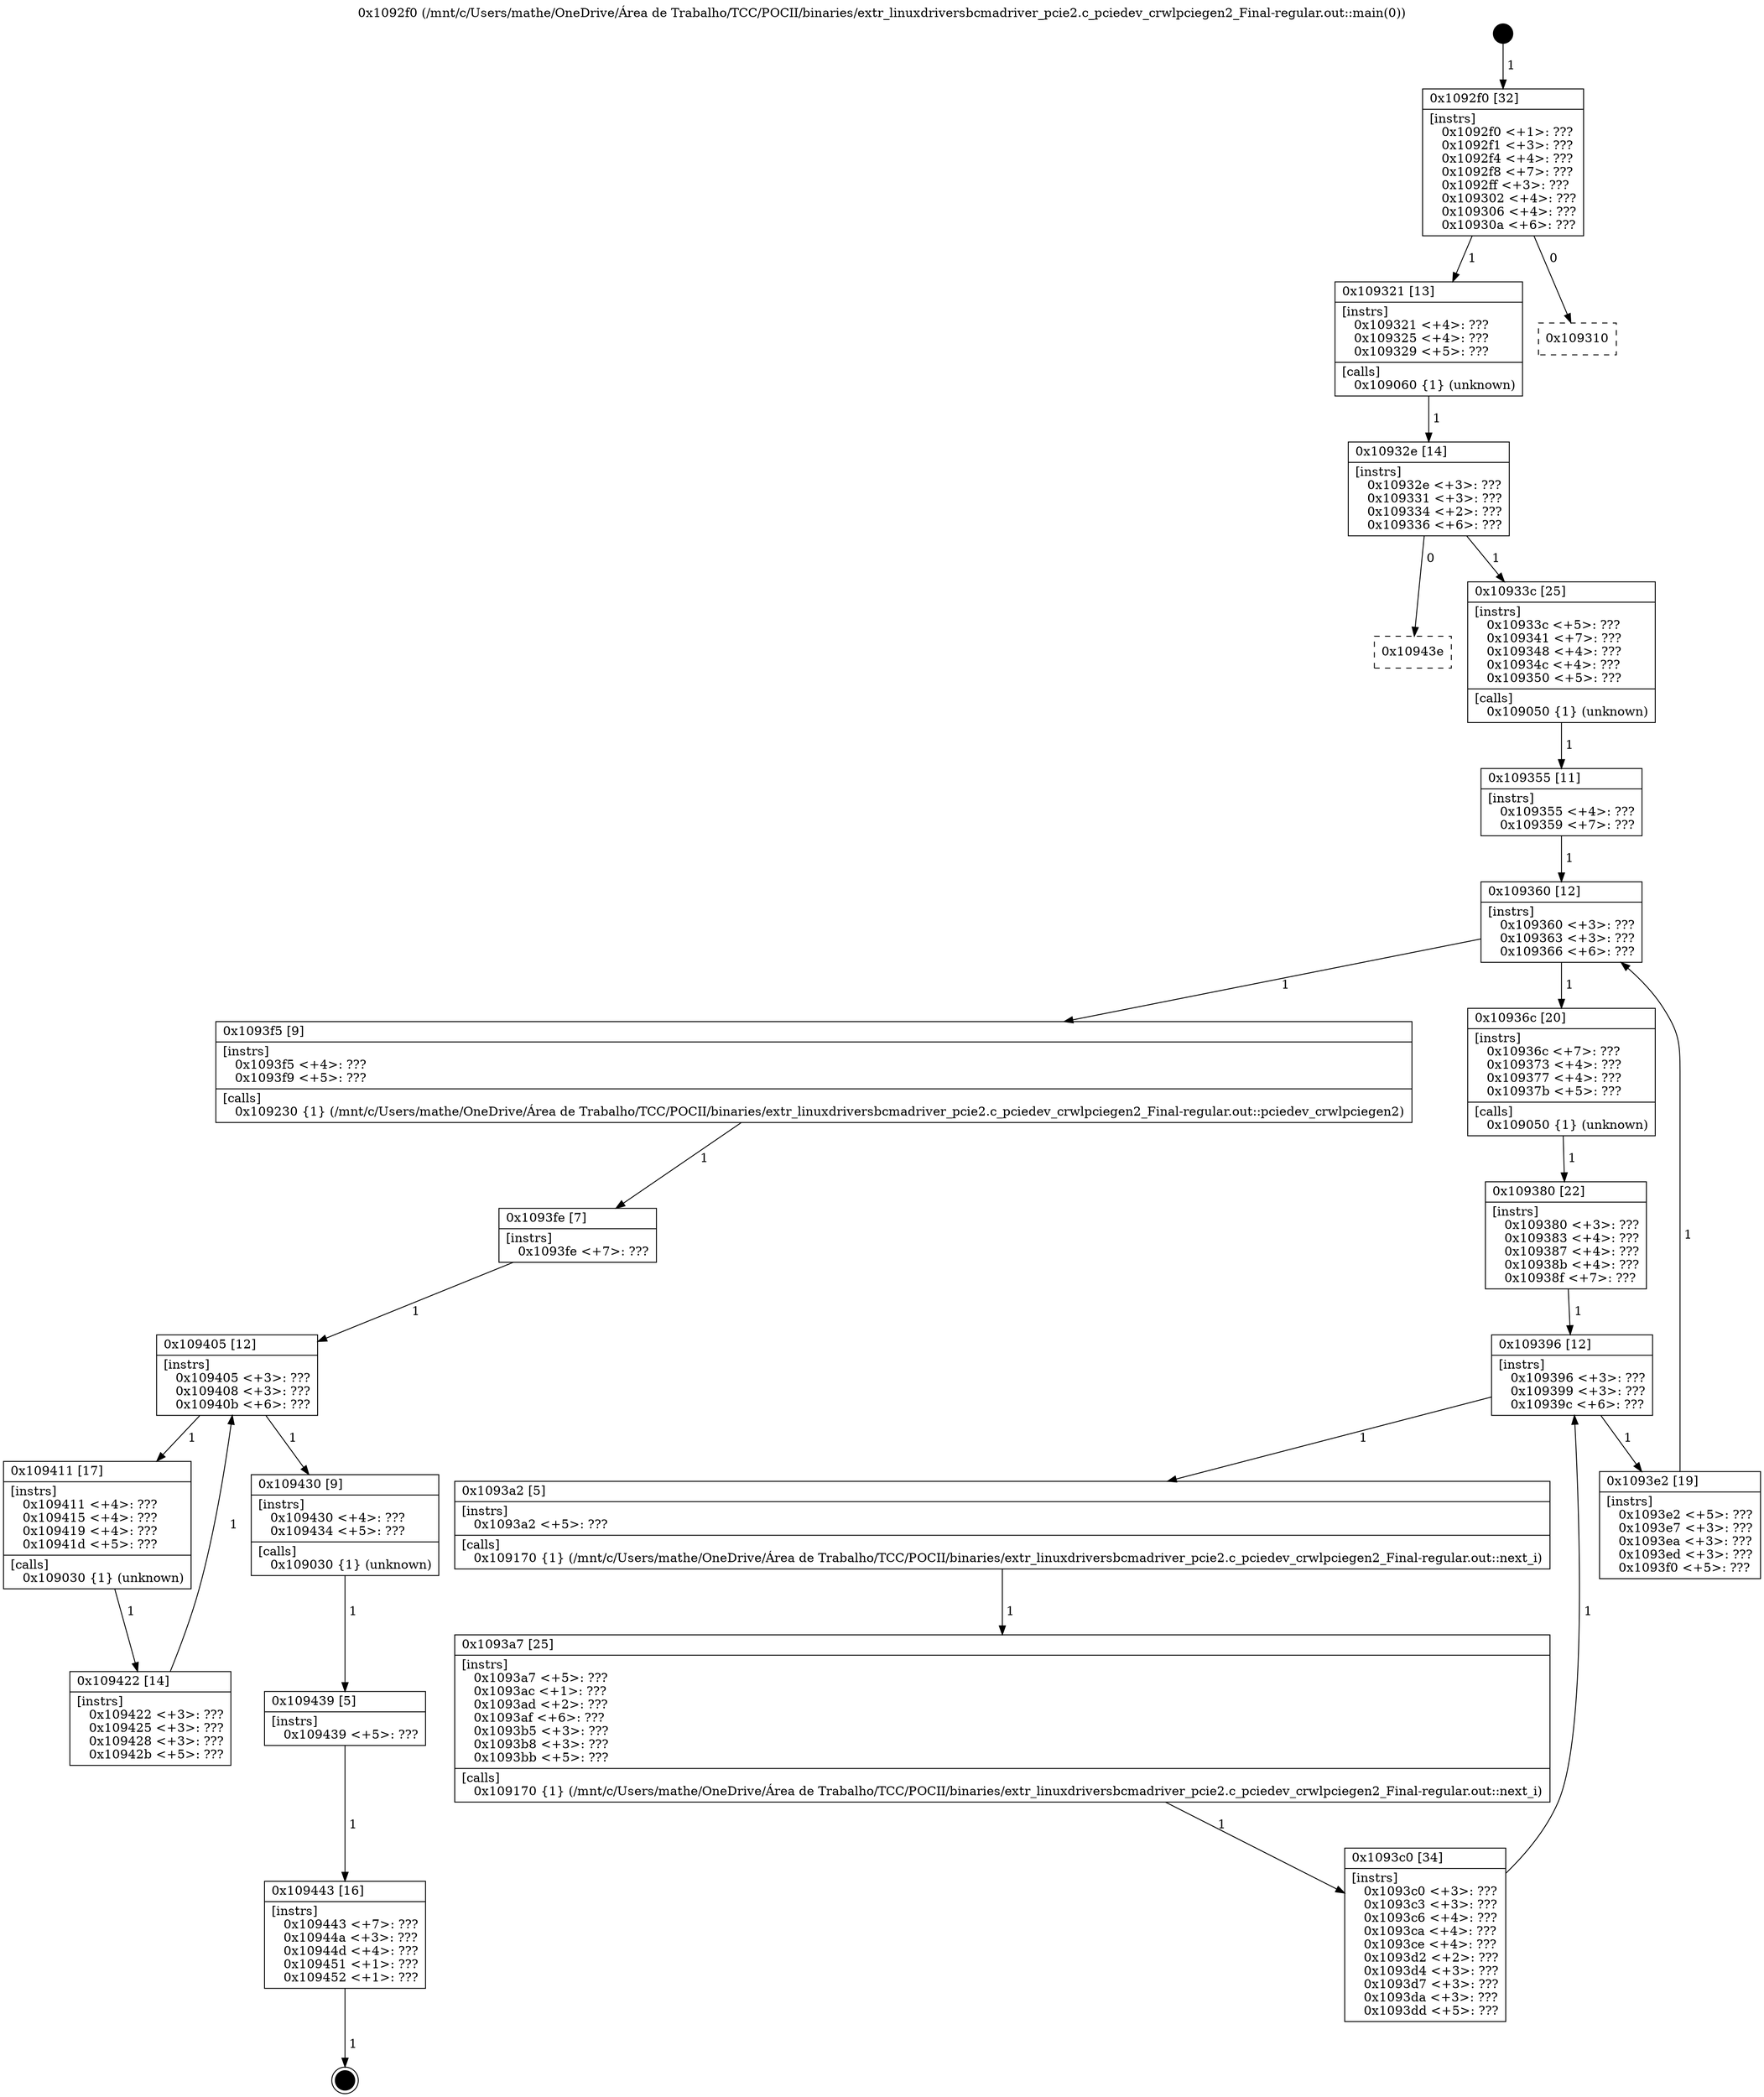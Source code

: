 digraph "0x1092f0" {
  label = "0x1092f0 (/mnt/c/Users/mathe/OneDrive/Área de Trabalho/TCC/POCII/binaries/extr_linuxdriversbcmadriver_pcie2.c_pciedev_crwlpciegen2_Final-regular.out::main(0))"
  labelloc = "t"
  node[shape=record]

  Entry [label="",width=0.3,height=0.3,shape=circle,fillcolor=black,style=filled]
  "0x1092f0" [label="{
     0x1092f0 [32]\l
     | [instrs]\l
     &nbsp;&nbsp;0x1092f0 \<+1\>: ???\l
     &nbsp;&nbsp;0x1092f1 \<+3\>: ???\l
     &nbsp;&nbsp;0x1092f4 \<+4\>: ???\l
     &nbsp;&nbsp;0x1092f8 \<+7\>: ???\l
     &nbsp;&nbsp;0x1092ff \<+3\>: ???\l
     &nbsp;&nbsp;0x109302 \<+4\>: ???\l
     &nbsp;&nbsp;0x109306 \<+4\>: ???\l
     &nbsp;&nbsp;0x10930a \<+6\>: ???\l
  }"]
  "0x109321" [label="{
     0x109321 [13]\l
     | [instrs]\l
     &nbsp;&nbsp;0x109321 \<+4\>: ???\l
     &nbsp;&nbsp;0x109325 \<+4\>: ???\l
     &nbsp;&nbsp;0x109329 \<+5\>: ???\l
     | [calls]\l
     &nbsp;&nbsp;0x109060 \{1\} (unknown)\l
  }"]
  "0x109310" [label="{
     0x109310\l
  }", style=dashed]
  "0x10932e" [label="{
     0x10932e [14]\l
     | [instrs]\l
     &nbsp;&nbsp;0x10932e \<+3\>: ???\l
     &nbsp;&nbsp;0x109331 \<+3\>: ???\l
     &nbsp;&nbsp;0x109334 \<+2\>: ???\l
     &nbsp;&nbsp;0x109336 \<+6\>: ???\l
  }"]
  "0x10943e" [label="{
     0x10943e\l
  }", style=dashed]
  "0x10933c" [label="{
     0x10933c [25]\l
     | [instrs]\l
     &nbsp;&nbsp;0x10933c \<+5\>: ???\l
     &nbsp;&nbsp;0x109341 \<+7\>: ???\l
     &nbsp;&nbsp;0x109348 \<+4\>: ???\l
     &nbsp;&nbsp;0x10934c \<+4\>: ???\l
     &nbsp;&nbsp;0x109350 \<+5\>: ???\l
     | [calls]\l
     &nbsp;&nbsp;0x109050 \{1\} (unknown)\l
  }"]
  Exit [label="",width=0.3,height=0.3,shape=circle,fillcolor=black,style=filled,peripheries=2]
  "0x109360" [label="{
     0x109360 [12]\l
     | [instrs]\l
     &nbsp;&nbsp;0x109360 \<+3\>: ???\l
     &nbsp;&nbsp;0x109363 \<+3\>: ???\l
     &nbsp;&nbsp;0x109366 \<+6\>: ???\l
  }"]
  "0x1093f5" [label="{
     0x1093f5 [9]\l
     | [instrs]\l
     &nbsp;&nbsp;0x1093f5 \<+4\>: ???\l
     &nbsp;&nbsp;0x1093f9 \<+5\>: ???\l
     | [calls]\l
     &nbsp;&nbsp;0x109230 \{1\} (/mnt/c/Users/mathe/OneDrive/Área de Trabalho/TCC/POCII/binaries/extr_linuxdriversbcmadriver_pcie2.c_pciedev_crwlpciegen2_Final-regular.out::pciedev_crwlpciegen2)\l
  }"]
  "0x10936c" [label="{
     0x10936c [20]\l
     | [instrs]\l
     &nbsp;&nbsp;0x10936c \<+7\>: ???\l
     &nbsp;&nbsp;0x109373 \<+4\>: ???\l
     &nbsp;&nbsp;0x109377 \<+4\>: ???\l
     &nbsp;&nbsp;0x10937b \<+5\>: ???\l
     | [calls]\l
     &nbsp;&nbsp;0x109050 \{1\} (unknown)\l
  }"]
  "0x109396" [label="{
     0x109396 [12]\l
     | [instrs]\l
     &nbsp;&nbsp;0x109396 \<+3\>: ???\l
     &nbsp;&nbsp;0x109399 \<+3\>: ???\l
     &nbsp;&nbsp;0x10939c \<+6\>: ???\l
  }"]
  "0x1093e2" [label="{
     0x1093e2 [19]\l
     | [instrs]\l
     &nbsp;&nbsp;0x1093e2 \<+5\>: ???\l
     &nbsp;&nbsp;0x1093e7 \<+3\>: ???\l
     &nbsp;&nbsp;0x1093ea \<+3\>: ???\l
     &nbsp;&nbsp;0x1093ed \<+3\>: ???\l
     &nbsp;&nbsp;0x1093f0 \<+5\>: ???\l
  }"]
  "0x1093a2" [label="{
     0x1093a2 [5]\l
     | [instrs]\l
     &nbsp;&nbsp;0x1093a2 \<+5\>: ???\l
     | [calls]\l
     &nbsp;&nbsp;0x109170 \{1\} (/mnt/c/Users/mathe/OneDrive/Área de Trabalho/TCC/POCII/binaries/extr_linuxdriversbcmadriver_pcie2.c_pciedev_crwlpciegen2_Final-regular.out::next_i)\l
  }"]
  "0x1093a7" [label="{
     0x1093a7 [25]\l
     | [instrs]\l
     &nbsp;&nbsp;0x1093a7 \<+5\>: ???\l
     &nbsp;&nbsp;0x1093ac \<+1\>: ???\l
     &nbsp;&nbsp;0x1093ad \<+2\>: ???\l
     &nbsp;&nbsp;0x1093af \<+6\>: ???\l
     &nbsp;&nbsp;0x1093b5 \<+3\>: ???\l
     &nbsp;&nbsp;0x1093b8 \<+3\>: ???\l
     &nbsp;&nbsp;0x1093bb \<+5\>: ???\l
     | [calls]\l
     &nbsp;&nbsp;0x109170 \{1\} (/mnt/c/Users/mathe/OneDrive/Área de Trabalho/TCC/POCII/binaries/extr_linuxdriversbcmadriver_pcie2.c_pciedev_crwlpciegen2_Final-regular.out::next_i)\l
  }"]
  "0x1093c0" [label="{
     0x1093c0 [34]\l
     | [instrs]\l
     &nbsp;&nbsp;0x1093c0 \<+3\>: ???\l
     &nbsp;&nbsp;0x1093c3 \<+3\>: ???\l
     &nbsp;&nbsp;0x1093c6 \<+4\>: ???\l
     &nbsp;&nbsp;0x1093ca \<+4\>: ???\l
     &nbsp;&nbsp;0x1093ce \<+4\>: ???\l
     &nbsp;&nbsp;0x1093d2 \<+2\>: ???\l
     &nbsp;&nbsp;0x1093d4 \<+3\>: ???\l
     &nbsp;&nbsp;0x1093d7 \<+3\>: ???\l
     &nbsp;&nbsp;0x1093da \<+3\>: ???\l
     &nbsp;&nbsp;0x1093dd \<+5\>: ???\l
  }"]
  "0x109380" [label="{
     0x109380 [22]\l
     | [instrs]\l
     &nbsp;&nbsp;0x109380 \<+3\>: ???\l
     &nbsp;&nbsp;0x109383 \<+4\>: ???\l
     &nbsp;&nbsp;0x109387 \<+4\>: ???\l
     &nbsp;&nbsp;0x10938b \<+4\>: ???\l
     &nbsp;&nbsp;0x10938f \<+7\>: ???\l
  }"]
  "0x109443" [label="{
     0x109443 [16]\l
     | [instrs]\l
     &nbsp;&nbsp;0x109443 \<+7\>: ???\l
     &nbsp;&nbsp;0x10944a \<+3\>: ???\l
     &nbsp;&nbsp;0x10944d \<+4\>: ???\l
     &nbsp;&nbsp;0x109451 \<+1\>: ???\l
     &nbsp;&nbsp;0x109452 \<+1\>: ???\l
  }"]
  "0x109355" [label="{
     0x109355 [11]\l
     | [instrs]\l
     &nbsp;&nbsp;0x109355 \<+4\>: ???\l
     &nbsp;&nbsp;0x109359 \<+7\>: ???\l
  }"]
  "0x109405" [label="{
     0x109405 [12]\l
     | [instrs]\l
     &nbsp;&nbsp;0x109405 \<+3\>: ???\l
     &nbsp;&nbsp;0x109408 \<+3\>: ???\l
     &nbsp;&nbsp;0x10940b \<+6\>: ???\l
  }"]
  "0x109430" [label="{
     0x109430 [9]\l
     | [instrs]\l
     &nbsp;&nbsp;0x109430 \<+4\>: ???\l
     &nbsp;&nbsp;0x109434 \<+5\>: ???\l
     | [calls]\l
     &nbsp;&nbsp;0x109030 \{1\} (unknown)\l
  }"]
  "0x109411" [label="{
     0x109411 [17]\l
     | [instrs]\l
     &nbsp;&nbsp;0x109411 \<+4\>: ???\l
     &nbsp;&nbsp;0x109415 \<+4\>: ???\l
     &nbsp;&nbsp;0x109419 \<+4\>: ???\l
     &nbsp;&nbsp;0x10941d \<+5\>: ???\l
     | [calls]\l
     &nbsp;&nbsp;0x109030 \{1\} (unknown)\l
  }"]
  "0x109422" [label="{
     0x109422 [14]\l
     | [instrs]\l
     &nbsp;&nbsp;0x109422 \<+3\>: ???\l
     &nbsp;&nbsp;0x109425 \<+3\>: ???\l
     &nbsp;&nbsp;0x109428 \<+3\>: ???\l
     &nbsp;&nbsp;0x10942b \<+5\>: ???\l
  }"]
  "0x1093fe" [label="{
     0x1093fe [7]\l
     | [instrs]\l
     &nbsp;&nbsp;0x1093fe \<+7\>: ???\l
  }"]
  "0x109439" [label="{
     0x109439 [5]\l
     | [instrs]\l
     &nbsp;&nbsp;0x109439 \<+5\>: ???\l
  }"]
  Entry -> "0x1092f0" [label=" 1"]
  "0x1092f0" -> "0x109321" [label=" 1"]
  "0x1092f0" -> "0x109310" [label=" 0"]
  "0x109321" -> "0x10932e" [label=" 1"]
  "0x10932e" -> "0x10943e" [label=" 0"]
  "0x10932e" -> "0x10933c" [label=" 1"]
  "0x109443" -> Exit [label=" 1"]
  "0x10933c" -> "0x109355" [label=" 1"]
  "0x109360" -> "0x1093f5" [label=" 1"]
  "0x109360" -> "0x10936c" [label=" 1"]
  "0x10936c" -> "0x109380" [label=" 1"]
  "0x109396" -> "0x1093e2" [label=" 1"]
  "0x109396" -> "0x1093a2" [label=" 1"]
  "0x1093a2" -> "0x1093a7" [label=" 1"]
  "0x1093a7" -> "0x1093c0" [label=" 1"]
  "0x109380" -> "0x109396" [label=" 1"]
  "0x1093c0" -> "0x109396" [label=" 1"]
  "0x109439" -> "0x109443" [label=" 1"]
  "0x109355" -> "0x109360" [label=" 1"]
  "0x1093e2" -> "0x109360" [label=" 1"]
  "0x1093f5" -> "0x1093fe" [label=" 1"]
  "0x109405" -> "0x109430" [label=" 1"]
  "0x109405" -> "0x109411" [label=" 1"]
  "0x109411" -> "0x109422" [label=" 1"]
  "0x1093fe" -> "0x109405" [label=" 1"]
  "0x109422" -> "0x109405" [label=" 1"]
  "0x109430" -> "0x109439" [label=" 1"]
}
